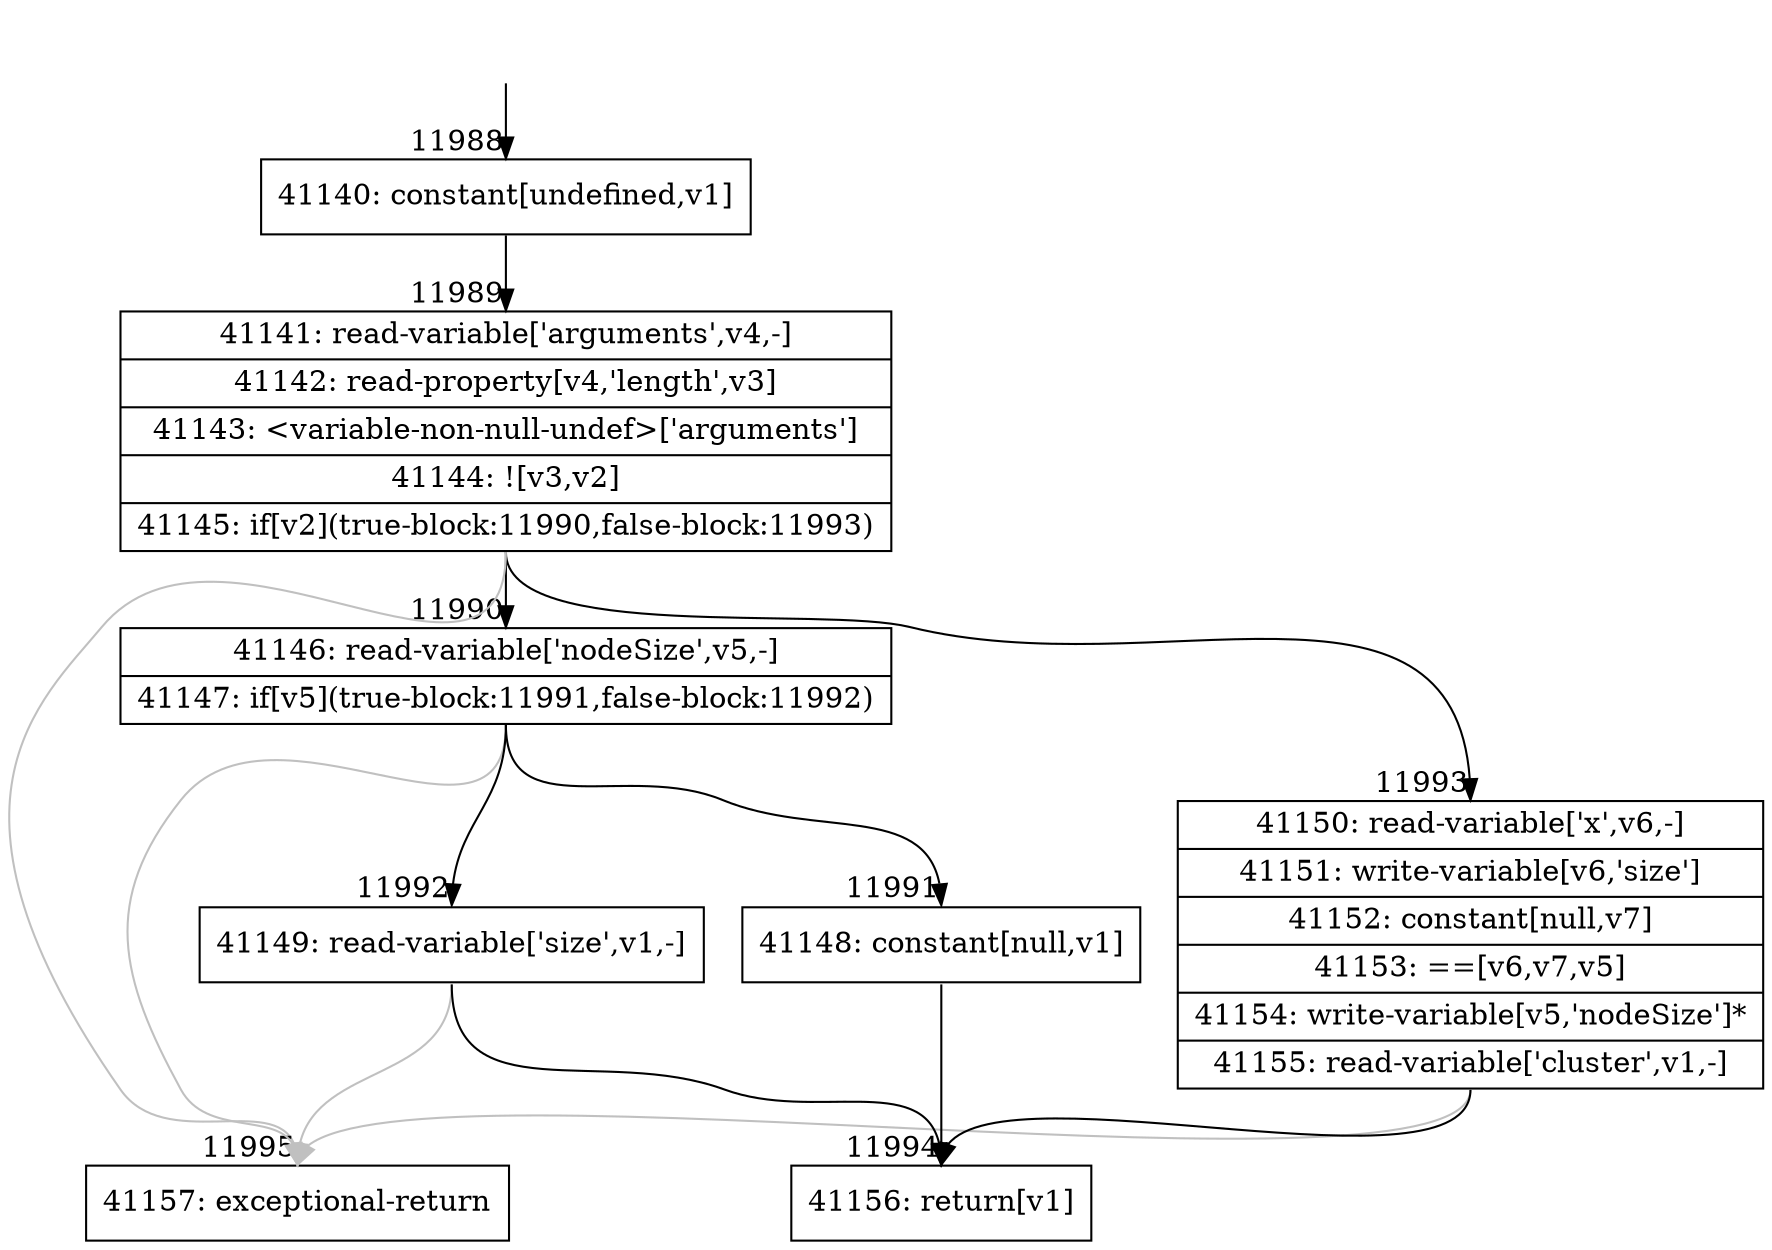 digraph {
rankdir="TD"
BB_entry1107[shape=none,label=""];
BB_entry1107 -> BB11988 [tailport=s, headport=n, headlabel="    11988"]
BB11988 [shape=record label="{41140: constant[undefined,v1]}" ] 
BB11988 -> BB11989 [tailport=s, headport=n, headlabel="      11989"]
BB11989 [shape=record label="{41141: read-variable['arguments',v4,-]|41142: read-property[v4,'length',v3]|41143: \<variable-non-null-undef\>['arguments']|41144: ![v3,v2]|41145: if[v2](true-block:11990,false-block:11993)}" ] 
BB11989 -> BB11990 [tailport=s, headport=n, headlabel="      11990"]
BB11989 -> BB11993 [tailport=s, headport=n, headlabel="      11993"]
BB11989 -> BB11995 [tailport=s, headport=n, color=gray, headlabel="      11995"]
BB11990 [shape=record label="{41146: read-variable['nodeSize',v5,-]|41147: if[v5](true-block:11991,false-block:11992)}" ] 
BB11990 -> BB11991 [tailport=s, headport=n, headlabel="      11991"]
BB11990 -> BB11992 [tailport=s, headport=n, headlabel="      11992"]
BB11990 -> BB11995 [tailport=s, headport=n, color=gray]
BB11991 [shape=record label="{41148: constant[null,v1]}" ] 
BB11991 -> BB11994 [tailport=s, headport=n, headlabel="      11994"]
BB11992 [shape=record label="{41149: read-variable['size',v1,-]}" ] 
BB11992 -> BB11994 [tailport=s, headport=n]
BB11992 -> BB11995 [tailport=s, headport=n, color=gray]
BB11993 [shape=record label="{41150: read-variable['x',v6,-]|41151: write-variable[v6,'size']|41152: constant[null,v7]|41153: ==[v6,v7,v5]|41154: write-variable[v5,'nodeSize']*|41155: read-variable['cluster',v1,-]}" ] 
BB11993 -> BB11994 [tailport=s, headport=n]
BB11993 -> BB11995 [tailport=s, headport=n, color=gray]
BB11994 [shape=record label="{41156: return[v1]}" ] 
BB11995 [shape=record label="{41157: exceptional-return}" ] 
//#$~ 7195
}

